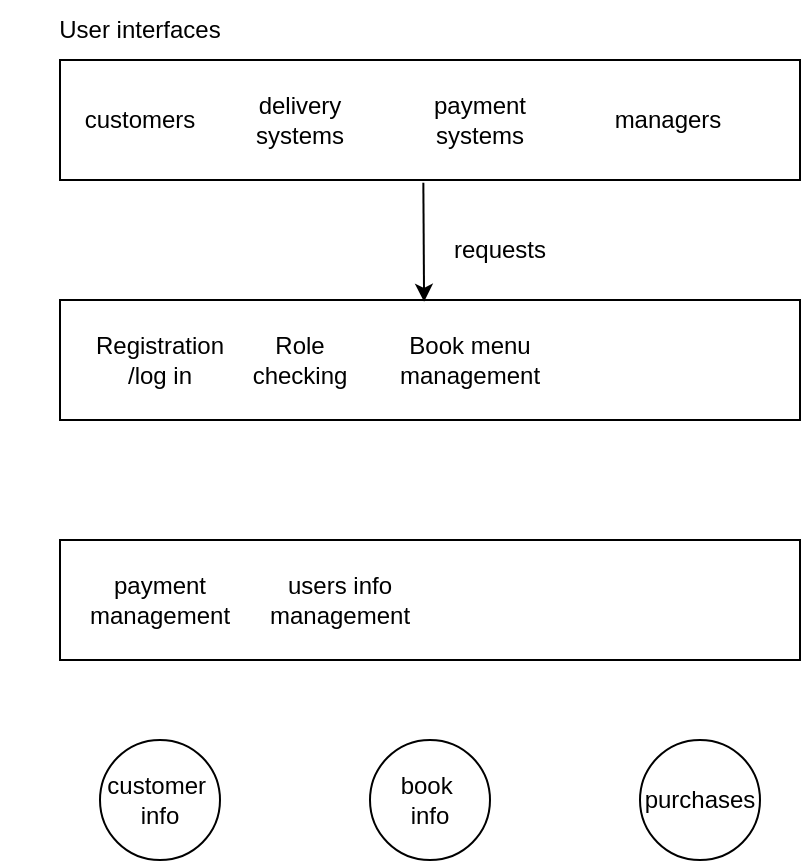 <mxfile version="21.6.8" type="github">
  <diagram name="Page-1" id="5ACac9CuJgQN2frgN69W">
    <mxGraphModel dx="301" dy="650" grid="1" gridSize="10" guides="1" tooltips="1" connect="1" arrows="1" fold="1" page="1" pageScale="1" pageWidth="827" pageHeight="1169" math="0" shadow="0">
      <root>
        <mxCell id="0" />
        <mxCell id="1" parent="0" />
        <mxCell id="40EL2_kFx5DGmUOuN9ot-1" value="" style="rounded=0;whiteSpace=wrap;html=1;" vertex="1" parent="1">
          <mxGeometry x="80" y="220" width="370" height="60" as="geometry" />
        </mxCell>
        <mxCell id="40EL2_kFx5DGmUOuN9ot-2" value="User interfaces" style="text;html=1;strokeColor=none;fillColor=none;align=center;verticalAlign=middle;whiteSpace=wrap;rounded=0;" vertex="1" parent="1">
          <mxGeometry x="60" y="190" width="120" height="30" as="geometry" />
        </mxCell>
        <mxCell id="40EL2_kFx5DGmUOuN9ot-3" value="" style="rounded=0;whiteSpace=wrap;html=1;" vertex="1" parent="1">
          <mxGeometry x="80" y="340" width="370" height="60" as="geometry" />
        </mxCell>
        <mxCell id="40EL2_kFx5DGmUOuN9ot-4" value="Registration&lt;br&gt;/log in" style="text;html=1;strokeColor=none;fillColor=none;align=center;verticalAlign=middle;whiteSpace=wrap;rounded=0;" vertex="1" parent="1">
          <mxGeometry x="50" y="362.5" width="160" height="15" as="geometry" />
        </mxCell>
        <mxCell id="40EL2_kFx5DGmUOuN9ot-5" value="Role checking" style="text;html=1;strokeColor=none;fillColor=none;align=center;verticalAlign=middle;whiteSpace=wrap;rounded=0;" vertex="1" parent="1">
          <mxGeometry x="170" y="355" width="60" height="30" as="geometry" />
        </mxCell>
        <mxCell id="40EL2_kFx5DGmUOuN9ot-6" value="Book menu management" style="text;html=1;strokeColor=none;fillColor=none;align=center;verticalAlign=middle;whiteSpace=wrap;rounded=0;" vertex="1" parent="1">
          <mxGeometry x="250" y="355" width="70" height="30" as="geometry" />
        </mxCell>
        <mxCell id="40EL2_kFx5DGmUOuN9ot-7" value="" style="endArrow=classic;html=1;rounded=0;exitX=0.491;exitY=1.023;exitDx=0;exitDy=0;exitPerimeter=0;entryX=0.492;entryY=0.015;entryDx=0;entryDy=0;entryPerimeter=0;" edge="1" parent="1" source="40EL2_kFx5DGmUOuN9ot-1" target="40EL2_kFx5DGmUOuN9ot-3">
          <mxGeometry width="50" height="50" relative="1" as="geometry">
            <mxPoint x="240" y="430" as="sourcePoint" />
            <mxPoint x="256" y="340" as="targetPoint" />
          </mxGeometry>
        </mxCell>
        <mxCell id="40EL2_kFx5DGmUOuN9ot-8" value="requests" style="text;html=1;strokeColor=none;fillColor=none;align=center;verticalAlign=middle;whiteSpace=wrap;rounded=0;" vertex="1" parent="1">
          <mxGeometry x="230" y="300" width="140" height="30" as="geometry" />
        </mxCell>
        <mxCell id="40EL2_kFx5DGmUOuN9ot-9" value="customers" style="text;html=1;strokeColor=none;fillColor=none;align=center;verticalAlign=middle;whiteSpace=wrap;rounded=0;" vertex="1" parent="1">
          <mxGeometry x="90" y="235" width="60" height="30" as="geometry" />
        </mxCell>
        <mxCell id="40EL2_kFx5DGmUOuN9ot-10" value="delivery systems" style="text;html=1;strokeColor=none;fillColor=none;align=center;verticalAlign=middle;whiteSpace=wrap;rounded=0;" vertex="1" parent="1">
          <mxGeometry x="170" y="235" width="60" height="30" as="geometry" />
        </mxCell>
        <mxCell id="40EL2_kFx5DGmUOuN9ot-11" value="payment systems" style="text;html=1;strokeColor=none;fillColor=none;align=center;verticalAlign=middle;whiteSpace=wrap;rounded=0;" vertex="1" parent="1">
          <mxGeometry x="260" y="235" width="60" height="30" as="geometry" />
        </mxCell>
        <mxCell id="40EL2_kFx5DGmUOuN9ot-12" value="managers" style="text;html=1;strokeColor=none;fillColor=none;align=center;verticalAlign=middle;whiteSpace=wrap;rounded=0;" vertex="1" parent="1">
          <mxGeometry x="354" y="235" width="60" height="30" as="geometry" />
        </mxCell>
        <mxCell id="40EL2_kFx5DGmUOuN9ot-13" value="customer&amp;nbsp;&lt;br&gt;info" style="ellipse;whiteSpace=wrap;html=1;aspect=fixed;" vertex="1" parent="1">
          <mxGeometry x="100" y="560" width="60" height="60" as="geometry" />
        </mxCell>
        <mxCell id="40EL2_kFx5DGmUOuN9ot-14" value="book&amp;nbsp;&lt;br&gt;info" style="ellipse;whiteSpace=wrap;html=1;aspect=fixed;" vertex="1" parent="1">
          <mxGeometry x="235" y="560" width="60" height="60" as="geometry" />
        </mxCell>
        <mxCell id="40EL2_kFx5DGmUOuN9ot-15" value="purchases" style="ellipse;whiteSpace=wrap;html=1;aspect=fixed;" vertex="1" parent="1">
          <mxGeometry x="370" y="560" width="60" height="60" as="geometry" />
        </mxCell>
        <mxCell id="40EL2_kFx5DGmUOuN9ot-19" value="" style="rounded=0;whiteSpace=wrap;html=1;" vertex="1" parent="1">
          <mxGeometry x="80" y="460" width="370" height="60" as="geometry" />
        </mxCell>
        <mxCell id="40EL2_kFx5DGmUOuN9ot-20" value="payment management" style="text;html=1;strokeColor=none;fillColor=none;align=center;verticalAlign=middle;whiteSpace=wrap;rounded=0;" vertex="1" parent="1">
          <mxGeometry x="100" y="475" width="60" height="30" as="geometry" />
        </mxCell>
        <mxCell id="40EL2_kFx5DGmUOuN9ot-21" value="users info management" style="text;html=1;strokeColor=none;fillColor=none;align=center;verticalAlign=middle;whiteSpace=wrap;rounded=0;" vertex="1" parent="1">
          <mxGeometry x="190" y="475" width="60" height="30" as="geometry" />
        </mxCell>
      </root>
    </mxGraphModel>
  </diagram>
</mxfile>
